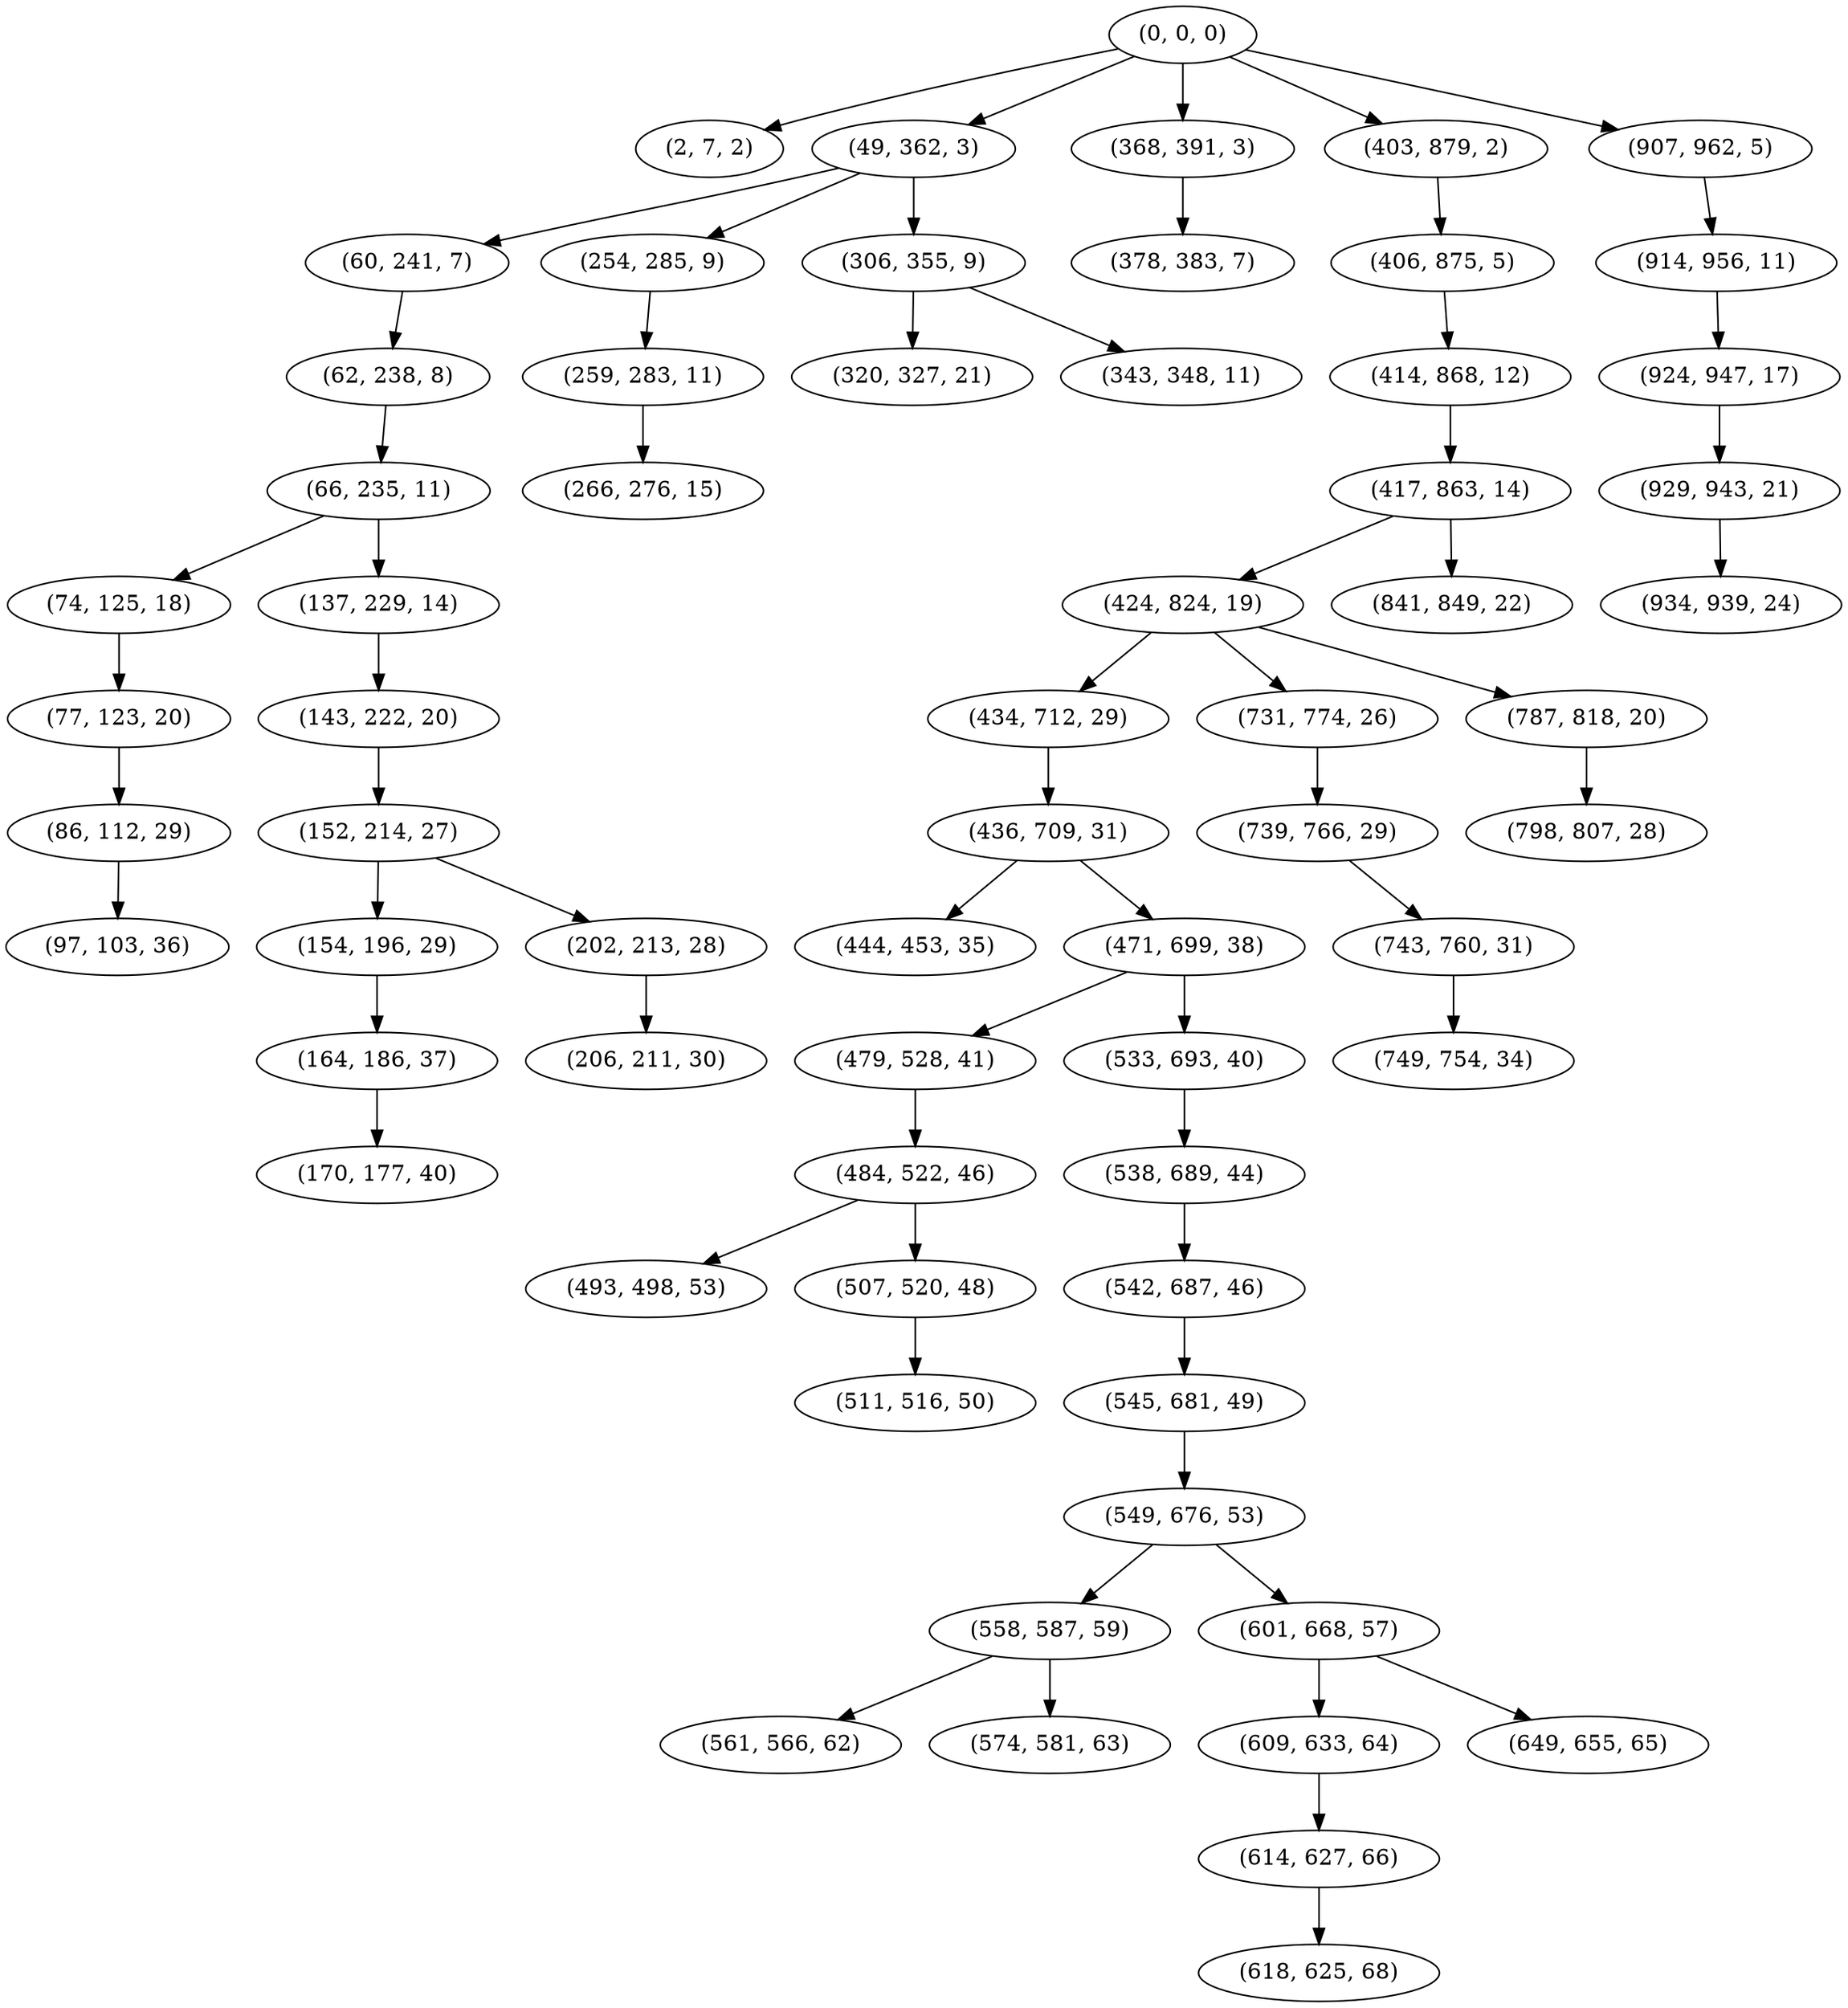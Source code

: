 digraph tree {
    "(0, 0, 0)";
    "(2, 7, 2)";
    "(49, 362, 3)";
    "(60, 241, 7)";
    "(62, 238, 8)";
    "(66, 235, 11)";
    "(74, 125, 18)";
    "(77, 123, 20)";
    "(86, 112, 29)";
    "(97, 103, 36)";
    "(137, 229, 14)";
    "(143, 222, 20)";
    "(152, 214, 27)";
    "(154, 196, 29)";
    "(164, 186, 37)";
    "(170, 177, 40)";
    "(202, 213, 28)";
    "(206, 211, 30)";
    "(254, 285, 9)";
    "(259, 283, 11)";
    "(266, 276, 15)";
    "(306, 355, 9)";
    "(320, 327, 21)";
    "(343, 348, 11)";
    "(368, 391, 3)";
    "(378, 383, 7)";
    "(403, 879, 2)";
    "(406, 875, 5)";
    "(414, 868, 12)";
    "(417, 863, 14)";
    "(424, 824, 19)";
    "(434, 712, 29)";
    "(436, 709, 31)";
    "(444, 453, 35)";
    "(471, 699, 38)";
    "(479, 528, 41)";
    "(484, 522, 46)";
    "(493, 498, 53)";
    "(507, 520, 48)";
    "(511, 516, 50)";
    "(533, 693, 40)";
    "(538, 689, 44)";
    "(542, 687, 46)";
    "(545, 681, 49)";
    "(549, 676, 53)";
    "(558, 587, 59)";
    "(561, 566, 62)";
    "(574, 581, 63)";
    "(601, 668, 57)";
    "(609, 633, 64)";
    "(614, 627, 66)";
    "(618, 625, 68)";
    "(649, 655, 65)";
    "(731, 774, 26)";
    "(739, 766, 29)";
    "(743, 760, 31)";
    "(749, 754, 34)";
    "(787, 818, 20)";
    "(798, 807, 28)";
    "(841, 849, 22)";
    "(907, 962, 5)";
    "(914, 956, 11)";
    "(924, 947, 17)";
    "(929, 943, 21)";
    "(934, 939, 24)";
    "(0, 0, 0)" -> "(2, 7, 2)";
    "(0, 0, 0)" -> "(49, 362, 3)";
    "(0, 0, 0)" -> "(368, 391, 3)";
    "(0, 0, 0)" -> "(403, 879, 2)";
    "(0, 0, 0)" -> "(907, 962, 5)";
    "(49, 362, 3)" -> "(60, 241, 7)";
    "(49, 362, 3)" -> "(254, 285, 9)";
    "(49, 362, 3)" -> "(306, 355, 9)";
    "(60, 241, 7)" -> "(62, 238, 8)";
    "(62, 238, 8)" -> "(66, 235, 11)";
    "(66, 235, 11)" -> "(74, 125, 18)";
    "(66, 235, 11)" -> "(137, 229, 14)";
    "(74, 125, 18)" -> "(77, 123, 20)";
    "(77, 123, 20)" -> "(86, 112, 29)";
    "(86, 112, 29)" -> "(97, 103, 36)";
    "(137, 229, 14)" -> "(143, 222, 20)";
    "(143, 222, 20)" -> "(152, 214, 27)";
    "(152, 214, 27)" -> "(154, 196, 29)";
    "(152, 214, 27)" -> "(202, 213, 28)";
    "(154, 196, 29)" -> "(164, 186, 37)";
    "(164, 186, 37)" -> "(170, 177, 40)";
    "(202, 213, 28)" -> "(206, 211, 30)";
    "(254, 285, 9)" -> "(259, 283, 11)";
    "(259, 283, 11)" -> "(266, 276, 15)";
    "(306, 355, 9)" -> "(320, 327, 21)";
    "(306, 355, 9)" -> "(343, 348, 11)";
    "(368, 391, 3)" -> "(378, 383, 7)";
    "(403, 879, 2)" -> "(406, 875, 5)";
    "(406, 875, 5)" -> "(414, 868, 12)";
    "(414, 868, 12)" -> "(417, 863, 14)";
    "(417, 863, 14)" -> "(424, 824, 19)";
    "(417, 863, 14)" -> "(841, 849, 22)";
    "(424, 824, 19)" -> "(434, 712, 29)";
    "(424, 824, 19)" -> "(731, 774, 26)";
    "(424, 824, 19)" -> "(787, 818, 20)";
    "(434, 712, 29)" -> "(436, 709, 31)";
    "(436, 709, 31)" -> "(444, 453, 35)";
    "(436, 709, 31)" -> "(471, 699, 38)";
    "(471, 699, 38)" -> "(479, 528, 41)";
    "(471, 699, 38)" -> "(533, 693, 40)";
    "(479, 528, 41)" -> "(484, 522, 46)";
    "(484, 522, 46)" -> "(493, 498, 53)";
    "(484, 522, 46)" -> "(507, 520, 48)";
    "(507, 520, 48)" -> "(511, 516, 50)";
    "(533, 693, 40)" -> "(538, 689, 44)";
    "(538, 689, 44)" -> "(542, 687, 46)";
    "(542, 687, 46)" -> "(545, 681, 49)";
    "(545, 681, 49)" -> "(549, 676, 53)";
    "(549, 676, 53)" -> "(558, 587, 59)";
    "(549, 676, 53)" -> "(601, 668, 57)";
    "(558, 587, 59)" -> "(561, 566, 62)";
    "(558, 587, 59)" -> "(574, 581, 63)";
    "(601, 668, 57)" -> "(609, 633, 64)";
    "(601, 668, 57)" -> "(649, 655, 65)";
    "(609, 633, 64)" -> "(614, 627, 66)";
    "(614, 627, 66)" -> "(618, 625, 68)";
    "(731, 774, 26)" -> "(739, 766, 29)";
    "(739, 766, 29)" -> "(743, 760, 31)";
    "(743, 760, 31)" -> "(749, 754, 34)";
    "(787, 818, 20)" -> "(798, 807, 28)";
    "(907, 962, 5)" -> "(914, 956, 11)";
    "(914, 956, 11)" -> "(924, 947, 17)";
    "(924, 947, 17)" -> "(929, 943, 21)";
    "(929, 943, 21)" -> "(934, 939, 24)";
}
